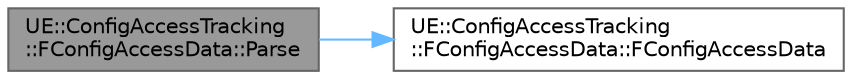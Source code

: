 digraph "UE::ConfigAccessTracking::FConfigAccessData::Parse"
{
 // INTERACTIVE_SVG=YES
 // LATEX_PDF_SIZE
  bgcolor="transparent";
  edge [fontname=Helvetica,fontsize=10,labelfontname=Helvetica,labelfontsize=10];
  node [fontname=Helvetica,fontsize=10,shape=box,height=0.2,width=0.4];
  rankdir="LR";
  Node1 [id="Node000001",label="UE::ConfigAccessTracking\l::FConfigAccessData::Parse",height=0.2,width=0.4,color="gray40", fillcolor="grey60", style="filled", fontcolor="black",tooltip="\"ConfigSystem.<Editor>.../../../Engine/Config/ConsoleVariables.ini:[Section]:Value\" -> \"ConfigSystem\"..."];
  Node1 -> Node2 [id="edge1_Node000001_Node000002",color="steelblue1",style="solid",tooltip=" "];
  Node2 [id="Node000002",label="UE::ConfigAccessTracking\l::FConfigAccessData::FConfigAccessData",height=0.2,width=0.4,color="grey40", fillcolor="white", style="filled",URL="$d1/d48/structUE_1_1ConfigAccessTracking_1_1FConfigAccessData.html#a33fa106c1163cbbb9e2140bebebc0ba7",tooltip=" "];
}
